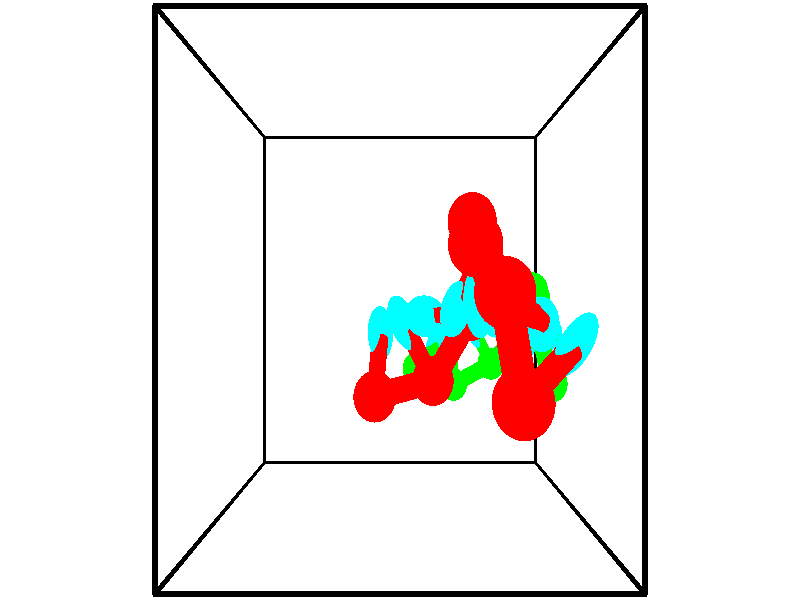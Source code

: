 // switches for output
#declare DRAW_BASES = 1; // possible values are 0, 1; only relevant for DNA ribbons
#declare DRAW_BASES_TYPE = 3; // possible values are 1, 2, 3; only relevant for DNA ribbons
#declare DRAW_FOG = 0; // set to 1 to enable fog

#include "colors.inc"

#include "transforms.inc"
background { rgb <1, 1, 1>}

#default {
   normal{
       ripples 0.25
       frequency 0.20
       turbulence 0.2
       lambda 5
   }
	finish {
		phong 0.1
		phong_size 40.
	}
}

// original window dimensions: 1024x640


// camera settings

camera {
	sky <-0, 1, 0>
	up <-0, 1, 0>
	right 1.6 * <1, 0, 0>
	location <2.5, 2.5, 11.1562>
	look_at <2.5, 2.5, 2.5>
	direction <0, 0, -8.6562>
	angle 67.0682
}


# declare cpy_camera_pos = <2.5, 2.5, 11.1562>;
# if (DRAW_FOG = 1)
fog {
	fog_type 2
	up vnormalize(cpy_camera_pos)
	color rgbt<1,1,1,0.3>
	distance 1e-5
	fog_alt 3e-3
	fog_offset 4
}
# end


// LIGHTS

# declare lum = 6;
global_settings {
	ambient_light rgb lum * <0.05, 0.05, 0.05>
	max_trace_level 15
}# declare cpy_direct_light_amount = 0.25;
light_source
{	1000 * <-1, -1, 1>,
	rgb lum * cpy_direct_light_amount
	parallel
}

light_source
{	1000 * <1, 1, -1>,
	rgb lum * cpy_direct_light_amount
	parallel
}

// strand 0

// nucleotide -1

// particle -1
sphere {
	<2.204105, 1.556784, 4.081701> 0.250000
	pigment { color rgbt <1,0,0,0> }
	no_shadow
}
cylinder {
	<2.236784, 1.902847, 3.883781>,  <2.256391, 2.110485, 3.765030>, 0.100000
	pigment { color rgbt <1,0,0,0> }
	no_shadow
}
cylinder {
	<2.236784, 1.902847, 3.883781>,  <2.204105, 1.556784, 4.081701>, 0.100000
	pigment { color rgbt <1,0,0,0> }
	no_shadow
}

// particle -1
sphere {
	<2.236784, 1.902847, 3.883781> 0.100000
	pigment { color rgbt <1,0,0,0> }
	no_shadow
}
sphere {
	0, 1
	scale<0.080000,0.200000,0.300000>
	matrix <0.720751, 0.291604, 0.628876,
		0.688363, -0.408004, -0.599741,
		0.081697, 0.865159, -0.494799,
		2.261293, 2.162395, 3.735342>
	pigment { color rgbt <0,1,1,0> }
	no_shadow
}
cylinder {
	<2.896765, 1.686588, 3.869263>,  <2.204105, 1.556784, 4.081701>, 0.130000
	pigment { color rgbt <1,0,0,0> }
	no_shadow
}

// nucleotide -1

// particle -1
sphere {
	<2.896765, 1.686588, 3.869263> 0.250000
	pigment { color rgbt <1,0,0,0> }
	no_shadow
}
cylinder {
	<2.696596, 2.020660, 3.960522>,  <2.576495, 2.221104, 4.015277>, 0.100000
	pigment { color rgbt <1,0,0,0> }
	no_shadow
}
cylinder {
	<2.696596, 2.020660, 3.960522>,  <2.896765, 1.686588, 3.869263>, 0.100000
	pigment { color rgbt <1,0,0,0> }
	no_shadow
}

// particle -1
sphere {
	<2.696596, 2.020660, 3.960522> 0.100000
	pigment { color rgbt <1,0,0,0> }
	no_shadow
}
sphere {
	0, 1
	scale<0.080000,0.200000,0.300000>
	matrix <0.668700, 0.205468, 0.714579,
		0.549925, 0.510153, -0.661307,
		-0.500422, 0.835181, 0.228147,
		2.546470, 2.271215, 4.028966>
	pigment { color rgbt <0,1,1,0> }
	no_shadow
}
cylinder {
	<3.350832, 2.338496, 3.879137>,  <2.896765, 1.686588, 3.869263>, 0.130000
	pigment { color rgbt <1,0,0,0> }
	no_shadow
}

// nucleotide -1

// particle -1
sphere {
	<3.350832, 2.338496, 3.879137> 0.250000
	pigment { color rgbt <1,0,0,0> }
	no_shadow
}
cylinder {
	<3.032134, 2.342655, 4.120827>,  <2.840915, 2.345150, 4.265841>, 0.100000
	pigment { color rgbt <1,0,0,0> }
	no_shadow
}
cylinder {
	<3.032134, 2.342655, 4.120827>,  <3.350832, 2.338496, 3.879137>, 0.100000
	pigment { color rgbt <1,0,0,0> }
	no_shadow
}

// particle -1
sphere {
	<3.032134, 2.342655, 4.120827> 0.100000
	pigment { color rgbt <1,0,0,0> }
	no_shadow
}
sphere {
	0, 1
	scale<0.080000,0.200000,0.300000>
	matrix <0.596885, 0.169835, 0.784145,
		-0.094465, 0.985418, -0.141521,
		-0.796746, 0.010397, 0.604225,
		2.793110, 2.345774, 4.302094>
	pigment { color rgbt <0,1,1,0> }
	no_shadow
}
cylinder {
	<3.431945, 2.914273, 4.243650>,  <3.350832, 2.338496, 3.879137>, 0.130000
	pigment { color rgbt <1,0,0,0> }
	no_shadow
}

// nucleotide -1

// particle -1
sphere {
	<3.431945, 2.914273, 4.243650> 0.250000
	pigment { color rgbt <1,0,0,0> }
	no_shadow
}
cylinder {
	<3.247548, 2.632832, 4.459957>,  <3.136910, 2.463967, 4.589741>, 0.100000
	pigment { color rgbt <1,0,0,0> }
	no_shadow
}
cylinder {
	<3.247548, 2.632832, 4.459957>,  <3.431945, 2.914273, 4.243650>, 0.100000
	pigment { color rgbt <1,0,0,0> }
	no_shadow
}

// particle -1
sphere {
	<3.247548, 2.632832, 4.459957> 0.100000
	pigment { color rgbt <1,0,0,0> }
	no_shadow
}
sphere {
	0, 1
	scale<0.080000,0.200000,0.300000>
	matrix <0.691223, 0.097446, 0.716041,
		-0.556505, 0.703879, 0.441425,
		-0.460991, -0.703604, 0.540767,
		3.109251, 2.421751, 4.622187>
	pigment { color rgbt <0,1,1,0> }
	no_shadow
}
cylinder {
	<3.237368, 3.167593, 4.980759>,  <3.431945, 2.914273, 4.243650>, 0.130000
	pigment { color rgbt <1,0,0,0> }
	no_shadow
}

// nucleotide -1

// particle -1
sphere {
	<3.237368, 3.167593, 4.980759> 0.250000
	pigment { color rgbt <1,0,0,0> }
	no_shadow
}
cylinder {
	<3.276311, 2.769547, 4.974236>,  <3.299677, 2.530719, 4.970322>, 0.100000
	pigment { color rgbt <1,0,0,0> }
	no_shadow
}
cylinder {
	<3.276311, 2.769547, 4.974236>,  <3.237368, 3.167593, 4.980759>, 0.100000
	pigment { color rgbt <1,0,0,0> }
	no_shadow
}

// particle -1
sphere {
	<3.276311, 2.769547, 4.974236> 0.100000
	pigment { color rgbt <1,0,0,0> }
	no_shadow
}
sphere {
	0, 1
	scale<0.080000,0.200000,0.300000>
	matrix <0.613291, 0.047080, 0.788453,
		-0.783834, -0.086764, 0.614879,
		0.097358, -0.995116, -0.016308,
		3.305518, 2.471012, 4.969343>
	pigment { color rgbt <0,1,1,0> }
	no_shadow
}
cylinder {
	<3.187807, 2.921569, 5.659901>,  <3.237368, 3.167593, 4.980759>, 0.130000
	pigment { color rgbt <1,0,0,0> }
	no_shadow
}

// nucleotide -1

// particle -1
sphere {
	<3.187807, 2.921569, 5.659901> 0.250000
	pigment { color rgbt <1,0,0,0> }
	no_shadow
}
cylinder {
	<3.389617, 2.609158, 5.512688>,  <3.510703, 2.421711, 5.424359>, 0.100000
	pigment { color rgbt <1,0,0,0> }
	no_shadow
}
cylinder {
	<3.389617, 2.609158, 5.512688>,  <3.187807, 2.921569, 5.659901>, 0.100000
	pigment { color rgbt <1,0,0,0> }
	no_shadow
}

// particle -1
sphere {
	<3.389617, 2.609158, 5.512688> 0.100000
	pigment { color rgbt <1,0,0,0> }
	no_shadow
}
sphere {
	0, 1
	scale<0.080000,0.200000,0.300000>
	matrix <0.741209, 0.173197, 0.648546,
		-0.442791, -0.599998, 0.666287,
		0.504526, -0.781028, -0.368034,
		3.540975, 2.374849, 5.402277>
	pigment { color rgbt <0,1,1,0> }
	no_shadow
}
cylinder {
	<3.353638, 2.548390, 6.248189>,  <3.187807, 2.921569, 5.659901>, 0.130000
	pigment { color rgbt <1,0,0,0> }
	no_shadow
}

// nucleotide -1

// particle -1
sphere {
	<3.353638, 2.548390, 6.248189> 0.250000
	pigment { color rgbt <1,0,0,0> }
	no_shadow
}
cylinder {
	<3.594673, 2.415401, 5.957989>,  <3.739294, 2.335608, 5.783868>, 0.100000
	pigment { color rgbt <1,0,0,0> }
	no_shadow
}
cylinder {
	<3.594673, 2.415401, 5.957989>,  <3.353638, 2.548390, 6.248189>, 0.100000
	pigment { color rgbt <1,0,0,0> }
	no_shadow
}

// particle -1
sphere {
	<3.594673, 2.415401, 5.957989> 0.100000
	pigment { color rgbt <1,0,0,0> }
	no_shadow
}
sphere {
	0, 1
	scale<0.080000,0.200000,0.300000>
	matrix <0.708205, -0.196287, 0.678172,
		-0.367879, -0.922461, 0.117178,
		0.602587, -0.332471, -0.725501,
		3.775449, 2.315660, 5.740338>
	pigment { color rgbt <0,1,1,0> }
	no_shadow
}
cylinder {
	<3.488297, 1.811621, 6.319818>,  <3.353638, 2.548390, 6.248189>, 0.130000
	pigment { color rgbt <1,0,0,0> }
	no_shadow
}

// nucleotide -1

// particle -1
sphere {
	<3.488297, 1.811621, 6.319818> 0.250000
	pigment { color rgbt <1,0,0,0> }
	no_shadow
}
cylinder {
	<3.780231, 2.025139, 6.148983>,  <3.955392, 2.153250, 6.046482>, 0.100000
	pigment { color rgbt <1,0,0,0> }
	no_shadow
}
cylinder {
	<3.780231, 2.025139, 6.148983>,  <3.488297, 1.811621, 6.319818>, 0.100000
	pigment { color rgbt <1,0,0,0> }
	no_shadow
}

// particle -1
sphere {
	<3.780231, 2.025139, 6.148983> 0.100000
	pigment { color rgbt <1,0,0,0> }
	no_shadow
}
sphere {
	0, 1
	scale<0.080000,0.200000,0.300000>
	matrix <0.637936, -0.307234, 0.706149,
		0.245722, -0.787827, -0.564756,
		0.729835, 0.533794, -0.427089,
		3.999182, 2.185277, 6.020856>
	pigment { color rgbt <0,1,1,0> }
	no_shadow
}
// strand 1

// nucleotide -1

// particle -1
sphere {
	<4.896922, 1.397096, 1.588169> 0.250000
	pigment { color rgbt <0,1,0,0> }
	no_shadow
}
cylinder {
	<5.166801, 1.655815, 1.445938>,  <5.328729, 1.811046, 1.360600>, 0.100000
	pigment { color rgbt <0,1,0,0> }
	no_shadow
}
cylinder {
	<5.166801, 1.655815, 1.445938>,  <4.896922, 1.397096, 1.588169>, 0.100000
	pigment { color rgbt <0,1,0,0> }
	no_shadow
}

// particle -1
sphere {
	<5.166801, 1.655815, 1.445938> 0.100000
	pigment { color rgbt <0,1,0,0> }
	no_shadow
}
sphere {
	0, 1
	scale<0.080000,0.200000,0.300000>
	matrix <-0.601302, 0.202290, -0.772991,
		-0.428038, 0.735345, 0.525405,
		0.674699, 0.646797, -0.355577,
		5.369211, 1.849854, 1.339265>
	pigment { color rgbt <0,1,1,0> }
	no_shadow
}
cylinder {
	<4.673289, 2.095446, 1.698638>,  <4.896922, 1.397096, 1.588169>, 0.130000
	pigment { color rgbt <0,1,0,0> }
	no_shadow
}

// nucleotide -1

// particle -1
sphere {
	<4.673289, 2.095446, 1.698638> 0.250000
	pigment { color rgbt <0,1,0,0> }
	no_shadow
}
cylinder {
	<4.893665, 2.045509, 1.368576>,  <5.025891, 2.015548, 1.170539>, 0.100000
	pigment { color rgbt <0,1,0,0> }
	no_shadow
}
cylinder {
	<4.893665, 2.045509, 1.368576>,  <4.673289, 2.095446, 1.698638>, 0.100000
	pigment { color rgbt <0,1,0,0> }
	no_shadow
}

// particle -1
sphere {
	<4.893665, 2.045509, 1.368576> 0.100000
	pigment { color rgbt <0,1,0,0> }
	no_shadow
}
sphere {
	0, 1
	scale<0.080000,0.200000,0.300000>
	matrix <-0.791660, 0.234697, -0.564085,
		0.264082, 0.964019, 0.030472,
		0.550940, -0.124841, -0.825155,
		5.058947, 2.008057, 1.121030>
	pigment { color rgbt <0,1,1,0> }
	no_shadow
}
cylinder {
	<4.699839, 2.634119, 1.135058>,  <4.673289, 2.095446, 1.698638>, 0.130000
	pigment { color rgbt <0,1,0,0> }
	no_shadow
}

// nucleotide -1

// particle -1
sphere {
	<4.699839, 2.634119, 1.135058> 0.250000
	pigment { color rgbt <0,1,0,0> }
	no_shadow
}
cylinder {
	<4.728916, 2.265266, 0.983063>,  <4.746363, 2.043955, 0.891865>, 0.100000
	pigment { color rgbt <0,1,0,0> }
	no_shadow
}
cylinder {
	<4.728916, 2.265266, 0.983063>,  <4.699839, 2.634119, 1.135058>, 0.100000
	pigment { color rgbt <0,1,0,0> }
	no_shadow
}

// particle -1
sphere {
	<4.728916, 2.265266, 0.983063> 0.100000
	pigment { color rgbt <0,1,0,0> }
	no_shadow
}
sphere {
	0, 1
	scale<0.080000,0.200000,0.300000>
	matrix <-0.838035, 0.150098, -0.524564,
		0.540752, 0.356576, -0.761867,
		0.072693, -0.922130, -0.379989,
		4.750724, 1.988627, 0.869066>
	pigment { color rgbt <0,1,1,0> }
	no_shadow
}
cylinder {
	<4.939310, 2.522513, 0.334423>,  <4.699839, 2.634119, 1.135058>, 0.130000
	pigment { color rgbt <0,1,0,0> }
	no_shadow
}

// nucleotide -1

// particle -1
sphere {
	<4.939310, 2.522513, 0.334423> 0.250000
	pigment { color rgbt <0,1,0,0> }
	no_shadow
}
cylinder {
	<4.669449, 2.279285, 0.501801>,  <4.507532, 2.133349, 0.602227>, 0.100000
	pigment { color rgbt <0,1,0,0> }
	no_shadow
}
cylinder {
	<4.669449, 2.279285, 0.501801>,  <4.939310, 2.522513, 0.334423>, 0.100000
	pigment { color rgbt <0,1,0,0> }
	no_shadow
}

// particle -1
sphere {
	<4.669449, 2.279285, 0.501801> 0.100000
	pigment { color rgbt <0,1,0,0> }
	no_shadow
}
sphere {
	0, 1
	scale<0.080000,0.200000,0.300000>
	matrix <-0.656211, 0.234518, -0.717209,
		0.337983, -0.758452, -0.557242,
		-0.674652, -0.608072, 0.418442,
		4.467053, 2.096864, 0.627334>
	pigment { color rgbt <0,1,1,0> }
	no_shadow
}
cylinder {
	<4.709862, 2.012198, -0.139916>,  <4.939310, 2.522513, 0.334423>, 0.130000
	pigment { color rgbt <0,1,0,0> }
	no_shadow
}

// nucleotide -1

// particle -1
sphere {
	<4.709862, 2.012198, -0.139916> 0.250000
	pigment { color rgbt <0,1,0,0> }
	no_shadow
}
cylinder {
	<4.416069, 2.086037, 0.121300>,  <4.239793, 2.130340, 0.278029>, 0.100000
	pigment { color rgbt <0,1,0,0> }
	no_shadow
}
cylinder {
	<4.416069, 2.086037, 0.121300>,  <4.709862, 2.012198, -0.139916>, 0.100000
	pigment { color rgbt <0,1,0,0> }
	no_shadow
}

// particle -1
sphere {
	<4.416069, 2.086037, 0.121300> 0.100000
	pigment { color rgbt <0,1,0,0> }
	no_shadow
}
sphere {
	0, 1
	scale<0.080000,0.200000,0.300000>
	matrix <-0.662074, 0.016329, -0.749260,
		-0.148977, -0.982678, 0.110226,
		-0.734482, 0.184600, 0.653039,
		4.195724, 2.141416, 0.317211>
	pigment { color rgbt <0,1,1,0> }
	no_shadow
}
cylinder {
	<4.213363, 1.498206, -0.233371>,  <4.709862, 2.012198, -0.139916>, 0.130000
	pigment { color rgbt <0,1,0,0> }
	no_shadow
}

// nucleotide -1

// particle -1
sphere {
	<4.213363, 1.498206, -0.233371> 0.250000
	pigment { color rgbt <0,1,0,0> }
	no_shadow
}
cylinder {
	<4.016190, 1.800224, -0.060432>,  <3.897886, 1.981435, 0.043331>, 0.100000
	pigment { color rgbt <0,1,0,0> }
	no_shadow
}
cylinder {
	<4.016190, 1.800224, -0.060432>,  <4.213363, 1.498206, -0.233371>, 0.100000
	pigment { color rgbt <0,1,0,0> }
	no_shadow
}

// particle -1
sphere {
	<4.016190, 1.800224, -0.060432> 0.100000
	pigment { color rgbt <0,1,0,0> }
	no_shadow
}
sphere {
	0, 1
	scale<0.080000,0.200000,0.300000>
	matrix <-0.749710, -0.116425, -0.651445,
		-0.441535, -0.645253, 0.623455,
		-0.492932, 0.755046, 0.432347,
		3.868310, 2.026738, 0.069272>
	pigment { color rgbt <0,1,1,0> }
	no_shadow
}
cylinder {
	<3.487026, 1.199878, -0.003621>,  <4.213363, 1.498206, -0.233371>, 0.130000
	pigment { color rgbt <0,1,0,0> }
	no_shadow
}

// nucleotide -1

// particle -1
sphere {
	<3.487026, 1.199878, -0.003621> 0.250000
	pigment { color rgbt <0,1,0,0> }
	no_shadow
}
cylinder {
	<3.474045, 1.595921, -0.058228>,  <3.466256, 1.833546, -0.090991>, 0.100000
	pigment { color rgbt <0,1,0,0> }
	no_shadow
}
cylinder {
	<3.474045, 1.595921, -0.058228>,  <3.487026, 1.199878, -0.003621>, 0.100000
	pigment { color rgbt <0,1,0,0> }
	no_shadow
}

// particle -1
sphere {
	<3.474045, 1.595921, -0.058228> 0.100000
	pigment { color rgbt <0,1,0,0> }
	no_shadow
}
sphere {
	0, 1
	scale<0.080000,0.200000,0.300000>
	matrix <-0.713035, -0.118648, -0.691016,
		-0.700377, 0.074916, 0.709831,
		-0.032452, 0.990106, -0.136517,
		3.464309, 1.892952, -0.099182>
	pigment { color rgbt <0,1,1,0> }
	no_shadow
}
cylinder {
	<2.797251, 1.457694, 0.130519>,  <3.487026, 1.199878, -0.003621>, 0.130000
	pigment { color rgbt <0,1,0,0> }
	no_shadow
}

// nucleotide -1

// particle -1
sphere {
	<2.797251, 1.457694, 0.130519> 0.250000
	pigment { color rgbt <0,1,0,0> }
	no_shadow
}
cylinder {
	<3.020943, 1.659870, -0.132324>,  <3.155158, 1.781176, -0.290030>, 0.100000
	pigment { color rgbt <0,1,0,0> }
	no_shadow
}
cylinder {
	<3.020943, 1.659870, -0.132324>,  <2.797251, 1.457694, 0.130519>, 0.100000
	pigment { color rgbt <0,1,0,0> }
	no_shadow
}

// particle -1
sphere {
	<3.020943, 1.659870, -0.132324> 0.100000
	pigment { color rgbt <0,1,0,0> }
	no_shadow
}
sphere {
	0, 1
	scale<0.080000,0.200000,0.300000>
	matrix <-0.693774, -0.148557, -0.704704,
		-0.453805, 0.849976, 0.267584,
		0.559231, 0.505441, -0.657108,
		3.188712, 1.811503, -0.329457>
	pigment { color rgbt <0,1,1,0> }
	no_shadow
}
// box output
cylinder {
	<0.000000, 0.000000, 0.000000>,  <5.000000, 0.000000, 0.000000>, 0.025000
	pigment { color rgbt <0,0,0,0> }
	no_shadow
}
cylinder {
	<0.000000, 0.000000, 0.000000>,  <0.000000, 5.000000, 0.000000>, 0.025000
	pigment { color rgbt <0,0,0,0> }
	no_shadow
}
cylinder {
	<0.000000, 0.000000, 0.000000>,  <0.000000, 0.000000, 5.000000>, 0.025000
	pigment { color rgbt <0,0,0,0> }
	no_shadow
}
cylinder {
	<5.000000, 5.000000, 5.000000>,  <0.000000, 5.000000, 5.000000>, 0.025000
	pigment { color rgbt <0,0,0,0> }
	no_shadow
}
cylinder {
	<5.000000, 5.000000, 5.000000>,  <5.000000, 0.000000, 5.000000>, 0.025000
	pigment { color rgbt <0,0,0,0> }
	no_shadow
}
cylinder {
	<5.000000, 5.000000, 5.000000>,  <5.000000, 5.000000, 0.000000>, 0.025000
	pigment { color rgbt <0,0,0,0> }
	no_shadow
}
cylinder {
	<0.000000, 0.000000, 5.000000>,  <0.000000, 5.000000, 5.000000>, 0.025000
	pigment { color rgbt <0,0,0,0> }
	no_shadow
}
cylinder {
	<0.000000, 0.000000, 5.000000>,  <5.000000, 0.000000, 5.000000>, 0.025000
	pigment { color rgbt <0,0,0,0> }
	no_shadow
}
cylinder {
	<5.000000, 5.000000, 0.000000>,  <0.000000, 5.000000, 0.000000>, 0.025000
	pigment { color rgbt <0,0,0,0> }
	no_shadow
}
cylinder {
	<5.000000, 5.000000, 0.000000>,  <5.000000, 0.000000, 0.000000>, 0.025000
	pigment { color rgbt <0,0,0,0> }
	no_shadow
}
cylinder {
	<5.000000, 0.000000, 5.000000>,  <5.000000, 0.000000, 0.000000>, 0.025000
	pigment { color rgbt <0,0,0,0> }
	no_shadow
}
cylinder {
	<0.000000, 5.000000, 0.000000>,  <0.000000, 5.000000, 5.000000>, 0.025000
	pigment { color rgbt <0,0,0,0> }
	no_shadow
}
// end of box output
